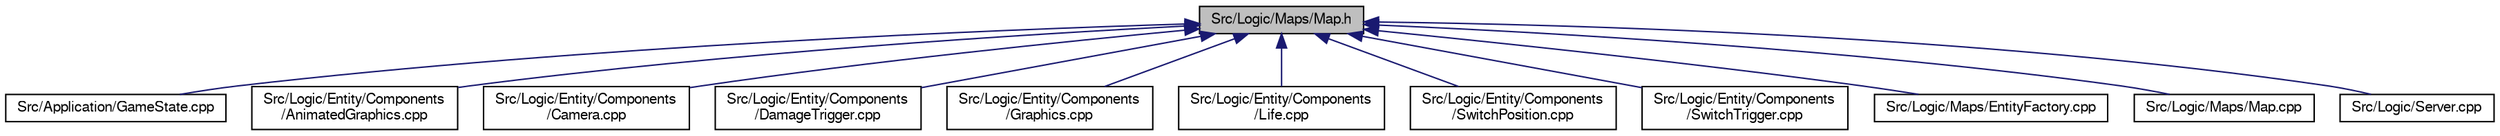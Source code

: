 digraph "Src/Logic/Maps/Map.h"
{
  edge [fontname="FreeSans",fontsize="10",labelfontname="FreeSans",labelfontsize="10"];
  node [fontname="FreeSans",fontsize="10",shape=record];
  Node1 [label="Src/Logic/Maps/Map.h",height=0.2,width=0.4,color="black", fillcolor="grey75", style="filled", fontcolor="black"];
  Node1 -> Node2 [dir="back",color="midnightblue",fontsize="10",style="solid",fontname="FreeSans"];
  Node2 [label="Src/Application/GameState.cpp",height=0.2,width=0.4,color="black", fillcolor="white", style="filled",URL="$_game_state_8cpp.html",tooltip="Contiene la implementación del estado de juego. "];
  Node1 -> Node3 [dir="back",color="midnightblue",fontsize="10",style="solid",fontname="FreeSans"];
  Node3 [label="Src/Logic/Entity/Components\l/AnimatedGraphics.cpp",height=0.2,width=0.4,color="black", fillcolor="white", style="filled",URL="$_animated_graphics_8cpp.html",tooltip="Contiene la implementaciï¿œn del componente que controla la representaciï¿œn grï¿œfica de una entidad..."];
  Node1 -> Node4 [dir="back",color="midnightblue",fontsize="10",style="solid",fontname="FreeSans"];
  Node4 [label="Src/Logic/Entity/Components\l/Camera.cpp",height=0.2,width=0.4,color="black", fillcolor="white", style="filled",URL="$_logic_2_entity_2_components_2_camera_8cpp_source.html"];
  Node1 -> Node5 [dir="back",color="midnightblue",fontsize="10",style="solid",fontname="FreeSans"];
  Node5 [label="Src/Logic/Entity/Components\l/DamageTrigger.cpp",height=0.2,width=0.4,color="black", fillcolor="white", style="filled",URL="$_damage_trigger_8cpp.html",tooltip="Contiene la implementaciï¿œn del componente que envia un mensaje DAMAGED cuando su entidad es tocada..."];
  Node1 -> Node6 [dir="back",color="midnightblue",fontsize="10",style="solid",fontname="FreeSans"];
  Node6 [label="Src/Logic/Entity/Components\l/Graphics.cpp",height=0.2,width=0.4,color="black", fillcolor="white", style="filled",URL="$_graphics_8cpp.html",tooltip="Contiene la implementaciï¿œn del componente que controla la representaciï¿œn grï¿œfica de la entidad..."];
  Node1 -> Node7 [dir="back",color="midnightblue",fontsize="10",style="solid",fontname="FreeSans"];
  Node7 [label="Src/Logic/Entity/Components\l/Life.cpp",height=0.2,width=0.4,color="black", fillcolor="white", style="filled",URL="$_life_8cpp.html",tooltip="Contiene la implementaciï¿œn del componente que controla la vida de una entidad. "];
  Node1 -> Node8 [dir="back",color="midnightblue",fontsize="10",style="solid",fontname="FreeSans"];
  Node8 [label="Src/Logic/Entity/Components\l/SwitchPosition.cpp",height=0.2,width=0.4,color="black", fillcolor="white", style="filled",URL="$_switch_position_8cpp.html",tooltip="Contiene la implementaciï¿œn del componente que controla el movimiento de una entidad que tiene dos e..."];
  Node1 -> Node9 [dir="back",color="midnightblue",fontsize="10",style="solid",fontname="FreeSans"];
  Node9 [label="Src/Logic/Entity/Components\l/SwitchTrigger.cpp",height=0.2,width=0.4,color="black", fillcolor="white", style="filled",URL="$_switch_trigger_8cpp.html",tooltip="Contiene la declaraciï¿œn del componente que envia un mensaje SWITCH a otra entidad cuando recibe un ..."];
  Node1 -> Node10 [dir="back",color="midnightblue",fontsize="10",style="solid",fontname="FreeSans"];
  Node10 [label="Src/Logic/Maps/EntityFactory.cpp",height=0.2,width=0.4,color="black", fillcolor="white", style="filled",URL="$_entity_factory_8cpp.html",tooltip="Contiene la implementación de la clase factoría de entidades del juego. "];
  Node1 -> Node11 [dir="back",color="midnightblue",fontsize="10",style="solid",fontname="FreeSans"];
  Node11 [label="Src/Logic/Maps/Map.cpp",height=0.2,width=0.4,color="black", fillcolor="white", style="filled",URL="$_map_8cpp.html",tooltip="Contiene la implementaciï¿œn de la clase CMap, Un mapa lï¿œgico. "];
  Node1 -> Node12 [dir="back",color="midnightblue",fontsize="10",style="solid",fontname="FreeSans"];
  Node12 [label="Src/Logic/Server.cpp",height=0.2,width=0.4,color="black", fillcolor="white", style="filled",URL="$_logic_2_server_8cpp_source.html"];
}
